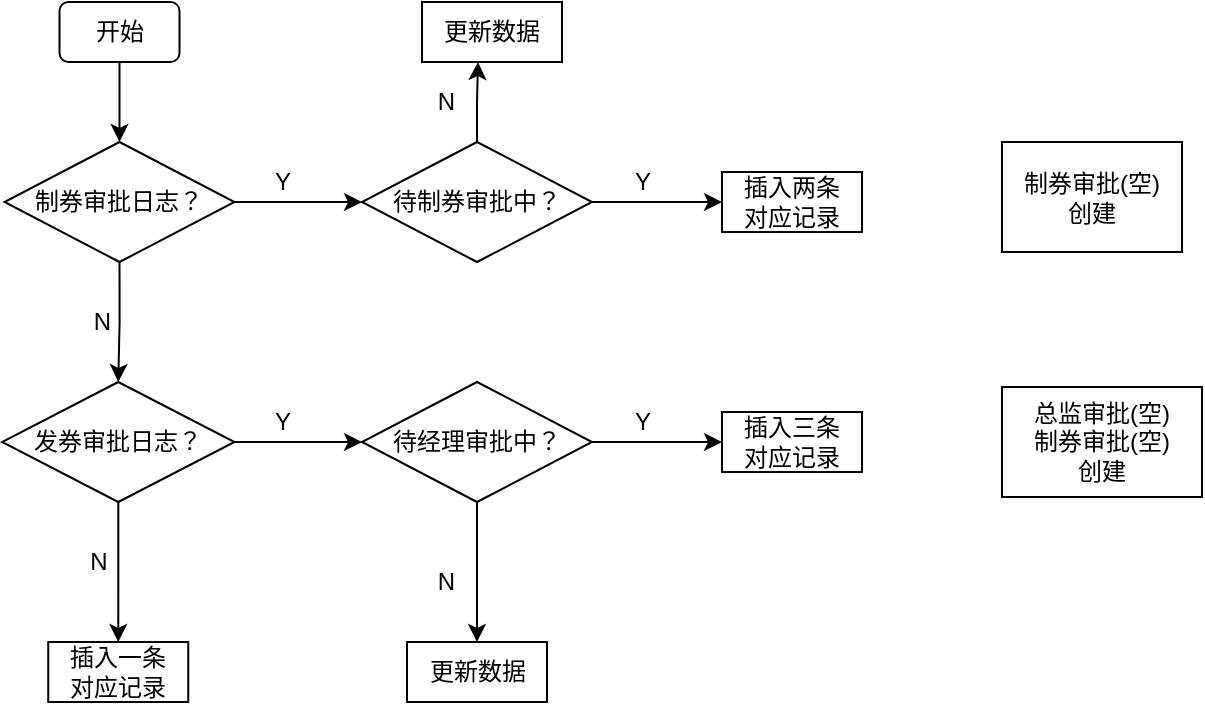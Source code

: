 <mxfile version="14.9.2" type="github"><diagram id="_aZatgnvExQGUMsRO6Qf" name="Page-1"><mxGraphModel dx="2249" dy="762" grid="1" gridSize="10" guides="1" tooltips="1" connect="1" arrows="1" fold="1" page="1" pageScale="1" pageWidth="827" pageHeight="1169" background="#ffffff" math="0" shadow="0"><root><mxCell id="0"/><mxCell id="1" parent="0"/><mxCell id="CHTvvkUP89-PAhurn98x-18" style="edgeStyle=orthogonalEdgeStyle;rounded=0;orthogonalLoop=1;jettySize=auto;html=1;exitX=0.5;exitY=1;exitDx=0;exitDy=0;entryX=0.5;entryY=0;entryDx=0;entryDy=0;" parent="1" source="CHTvvkUP89-PAhurn98x-2" target="CHTvvkUP89-PAhurn98x-15" edge="1"><mxGeometry relative="1" as="geometry"/></mxCell><mxCell id="bgXKSKbr7Ceygt0Y7Twb-5" style="edgeStyle=orthogonalEdgeStyle;rounded=0;orthogonalLoop=1;jettySize=auto;html=1;entryX=0;entryY=0.5;entryDx=0;entryDy=0;" parent="1" source="CHTvvkUP89-PAhurn98x-2" target="bgXKSKbr7Ceygt0Y7Twb-4" edge="1"><mxGeometry relative="1" as="geometry"/></mxCell><mxCell id="CHTvvkUP89-PAhurn98x-2" value="制券审批日志？" style="rhombus;whiteSpace=wrap;html=1;" parent="1" vertex="1"><mxGeometry x="-758.75" y="150" width="115" height="60" as="geometry"/></mxCell><mxCell id="CHTvvkUP89-PAhurn98x-3" value="插入两条&lt;br&gt;对应记录" style="rounded=0;whiteSpace=wrap;html=1;" parent="1" vertex="1"><mxGeometry x="-400" y="165" width="70" height="30" as="geometry"/></mxCell><mxCell id="CHTvvkUP89-PAhurn98x-9" value="N&amp;nbsp;&amp;nbsp;" style="text;html=1;align=center;verticalAlign=middle;resizable=0;points=[];autosize=1;strokeColor=none;rotation=0;" parent="1" vertex="1"><mxGeometry x="-722.25" y="230" width="30" height="20" as="geometry"/></mxCell><mxCell id="CHTvvkUP89-PAhurn98x-13" style="edgeStyle=orthogonalEdgeStyle;rounded=0;orthogonalLoop=1;jettySize=auto;html=1;entryX=0.5;entryY=0;entryDx=0;entryDy=0;" parent="1" source="CHTvvkUP89-PAhurn98x-12" target="CHTvvkUP89-PAhurn98x-2" edge="1"><mxGeometry relative="1" as="geometry"/></mxCell><mxCell id="CHTvvkUP89-PAhurn98x-12" value="开始" style="rounded=1;whiteSpace=wrap;html=1;" parent="1" vertex="1"><mxGeometry x="-731.25" y="80" width="60" height="30" as="geometry"/></mxCell><mxCell id="CHTvvkUP89-PAhurn98x-24" style="edgeStyle=orthogonalEdgeStyle;rounded=0;orthogonalLoop=1;jettySize=auto;html=1;entryX=0.5;entryY=0;entryDx=0;entryDy=0;" parent="1" source="CHTvvkUP89-PAhurn98x-15" target="CHTvvkUP89-PAhurn98x-23" edge="1"><mxGeometry relative="1" as="geometry"/></mxCell><mxCell id="bgXKSKbr7Ceygt0Y7Twb-15" style="edgeStyle=orthogonalEdgeStyle;rounded=0;orthogonalLoop=1;jettySize=auto;html=1;entryX=0;entryY=0.5;entryDx=0;entryDy=0;" parent="1" source="CHTvvkUP89-PAhurn98x-15" target="bgXKSKbr7Ceygt0Y7Twb-10" edge="1"><mxGeometry relative="1" as="geometry"/></mxCell><mxCell id="CHTvvkUP89-PAhurn98x-15" value="发券审批日志？" style="rhombus;whiteSpace=wrap;html=1;" parent="1" vertex="1"><mxGeometry x="-760" y="270" width="116.25" height="60" as="geometry"/></mxCell><mxCell id="CHTvvkUP89-PAhurn98x-20" value="插入三条&lt;br&gt;对应记录" style="rounded=0;whiteSpace=wrap;html=1;" parent="1" vertex="1"><mxGeometry x="-400" y="285" width="70" height="30" as="geometry"/></mxCell><mxCell id="CHTvvkUP89-PAhurn98x-23" value="插入一条&lt;br&gt;对应记录" style="rounded=0;whiteSpace=wrap;html=1;" parent="1" vertex="1"><mxGeometry x="-736.87" y="400" width="70" height="30" as="geometry"/></mxCell><mxCell id="CHTvvkUP89-PAhurn98x-25" style="edgeStyle=orthogonalEdgeStyle;rounded=0;orthogonalLoop=1;jettySize=auto;html=1;exitX=0.5;exitY=1;exitDx=0;exitDy=0;" parent="1" source="CHTvvkUP89-PAhurn98x-23" target="CHTvvkUP89-PAhurn98x-23" edge="1"><mxGeometry relative="1" as="geometry"/></mxCell><mxCell id="CHTvvkUP89-PAhurn98x-26" value="N" style="text;html=1;align=center;verticalAlign=middle;resizable=0;points=[];autosize=1;strokeColor=none;" parent="1" vertex="1"><mxGeometry x="-722.25" y="350" width="20" height="20" as="geometry"/></mxCell><mxCell id="CHTvvkUP89-PAhurn98x-27" value="制券审批(空)&lt;br&gt;创建" style="rounded=0;whiteSpace=wrap;html=1;" parent="1" vertex="1"><mxGeometry x="-260" y="150" width="90" height="55" as="geometry"/></mxCell><mxCell id="CHTvvkUP89-PAhurn98x-28" value="总监审批(空)&lt;br&gt;制券审批(空)&lt;br&gt;创建" style="rounded=0;whiteSpace=wrap;html=1;" parent="1" vertex="1"><mxGeometry x="-260" y="272.5" width="100" height="55" as="geometry"/></mxCell><mxCell id="bgXKSKbr7Ceygt0Y7Twb-6" style="edgeStyle=orthogonalEdgeStyle;rounded=0;orthogonalLoop=1;jettySize=auto;html=1;" parent="1" source="bgXKSKbr7Ceygt0Y7Twb-4" target="CHTvvkUP89-PAhurn98x-3" edge="1"><mxGeometry relative="1" as="geometry"/></mxCell><mxCell id="bgXKSKbr7Ceygt0Y7Twb-14" style="edgeStyle=orthogonalEdgeStyle;rounded=0;orthogonalLoop=1;jettySize=auto;html=1;exitX=0.5;exitY=0;exitDx=0;exitDy=0;entryX=0.4;entryY=1;entryDx=0;entryDy=0;entryPerimeter=0;" parent="1" source="bgXKSKbr7Ceygt0Y7Twb-4" target="bgXKSKbr7Ceygt0Y7Twb-9" edge="1"><mxGeometry relative="1" as="geometry"/></mxCell><mxCell id="bgXKSKbr7Ceygt0Y7Twb-4" value="待制券审批中？" style="rhombus;whiteSpace=wrap;html=1;" parent="1" vertex="1"><mxGeometry x="-580" y="150" width="115" height="60" as="geometry"/></mxCell><mxCell id="bgXKSKbr7Ceygt0Y7Twb-9" value="更新数据" style="rounded=0;whiteSpace=wrap;html=1;" parent="1" vertex="1"><mxGeometry x="-550" y="80" width="70" height="30" as="geometry"/></mxCell><mxCell id="bgXKSKbr7Ceygt0Y7Twb-16" style="edgeStyle=orthogonalEdgeStyle;rounded=0;orthogonalLoop=1;jettySize=auto;html=1;entryX=0;entryY=0.5;entryDx=0;entryDy=0;" parent="1" source="bgXKSKbr7Ceygt0Y7Twb-10" target="CHTvvkUP89-PAhurn98x-20" edge="1"><mxGeometry relative="1" as="geometry"/></mxCell><mxCell id="bgXKSKbr7Ceygt0Y7Twb-17" style="edgeStyle=orthogonalEdgeStyle;rounded=0;orthogonalLoop=1;jettySize=auto;html=1;entryX=0.5;entryY=0;entryDx=0;entryDy=0;" parent="1" source="bgXKSKbr7Ceygt0Y7Twb-10" target="bgXKSKbr7Ceygt0Y7Twb-12" edge="1"><mxGeometry relative="1" as="geometry"/></mxCell><mxCell id="bgXKSKbr7Ceygt0Y7Twb-10" value="待经理审批中？" style="rhombus;whiteSpace=wrap;html=1;" parent="1" vertex="1"><mxGeometry x="-580" y="270" width="115" height="60" as="geometry"/></mxCell><mxCell id="bgXKSKbr7Ceygt0Y7Twb-12" value="更新数据" style="rounded=0;whiteSpace=wrap;html=1;" parent="1" vertex="1"><mxGeometry x="-557.5" y="400" width="70" height="30" as="geometry"/></mxCell><mxCell id="bgXKSKbr7Ceygt0Y7Twb-18" value="Y" style="text;html=1;align=center;verticalAlign=middle;resizable=0;points=[];autosize=1;strokeColor=none;" parent="1" vertex="1"><mxGeometry x="-630" y="160" width="20" height="20" as="geometry"/></mxCell><mxCell id="bgXKSKbr7Ceygt0Y7Twb-20" value="N&amp;nbsp;&amp;nbsp;" style="text;html=1;align=center;verticalAlign=middle;resizable=0;points=[];autosize=1;strokeColor=none;rotation=0;" parent="1" vertex="1"><mxGeometry x="-550" y="120" width="30" height="20" as="geometry"/></mxCell><mxCell id="bgXKSKbr7Ceygt0Y7Twb-21" value="N&amp;nbsp;&amp;nbsp;" style="text;html=1;align=center;verticalAlign=middle;resizable=0;points=[];autosize=1;strokeColor=none;rotation=0;" parent="1" vertex="1"><mxGeometry x="-550" y="360" width="30" height="20" as="geometry"/></mxCell><mxCell id="bgXKSKbr7Ceygt0Y7Twb-22" value="Y" style="text;html=1;align=center;verticalAlign=middle;resizable=0;points=[];autosize=1;strokeColor=none;" parent="1" vertex="1"><mxGeometry x="-630" y="280" width="20" height="20" as="geometry"/></mxCell><mxCell id="bgXKSKbr7Ceygt0Y7Twb-23" value="Y" style="text;html=1;align=center;verticalAlign=middle;resizable=0;points=[];autosize=1;strokeColor=none;" parent="1" vertex="1"><mxGeometry x="-450" y="160" width="20" height="20" as="geometry"/></mxCell><mxCell id="bgXKSKbr7Ceygt0Y7Twb-24" value="Y" style="text;html=1;align=center;verticalAlign=middle;resizable=0;points=[];autosize=1;strokeColor=none;" parent="1" vertex="1"><mxGeometry x="-450" y="280" width="20" height="20" as="geometry"/></mxCell></root></mxGraphModel></diagram></mxfile>